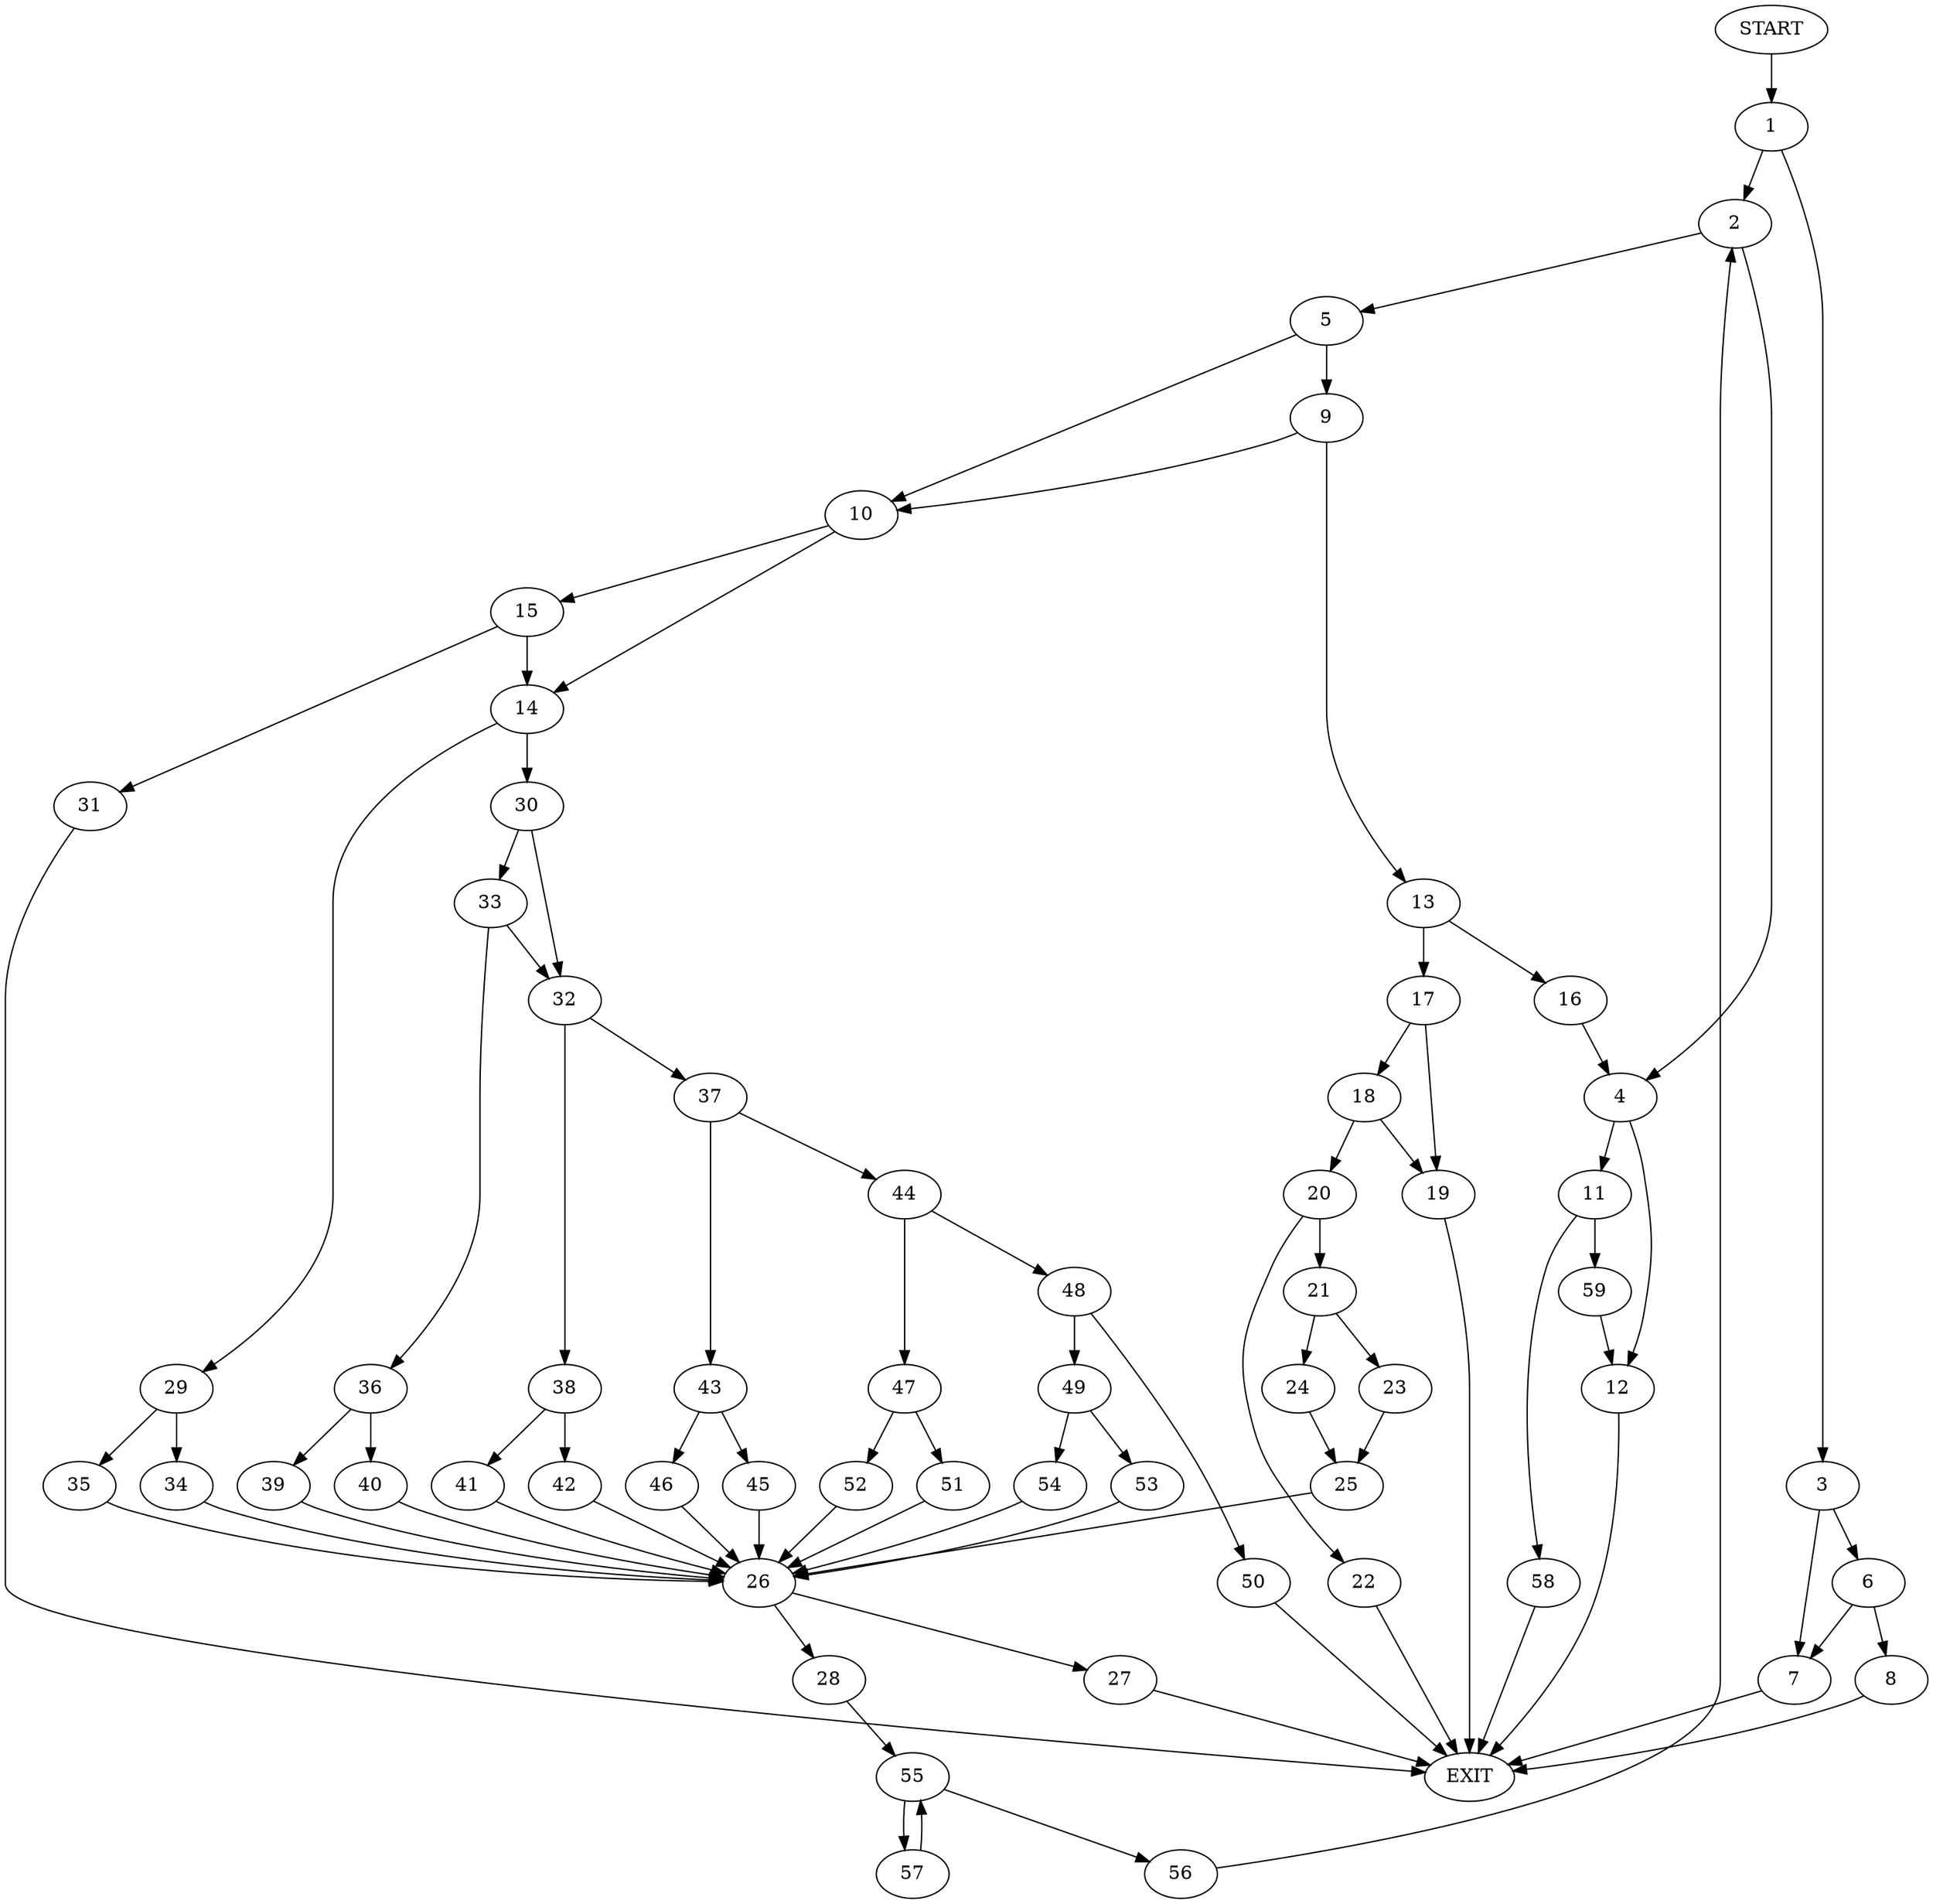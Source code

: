 digraph {
0 [label="START"]
60 [label="EXIT"]
0 -> 1
1 -> 2
1 -> 3
2 -> 4
2 -> 5
3 -> 6
3 -> 7
6 -> 8
6 -> 7
7 -> 60
8 -> 60
5 -> 9
5 -> 10
4 -> 11
4 -> 12
9 -> 13
9 -> 10
10 -> 14
10 -> 15
13 -> 16
13 -> 17
17 -> 18
17 -> 19
16 -> 4
18 -> 19
18 -> 20
19 -> 60
20 -> 21
20 -> 22
22 -> 60
21 -> 23
21 -> 24
24 -> 25
23 -> 25
25 -> 26
26 -> 27
26 -> 28
14 -> 29
14 -> 30
15 -> 14
15 -> 31
31 -> 60
30 -> 32
30 -> 33
29 -> 34
29 -> 35
35 -> 26
34 -> 26
33 -> 32
33 -> 36
32 -> 37
32 -> 38
36 -> 39
36 -> 40
40 -> 26
39 -> 26
38 -> 41
38 -> 42
37 -> 43
37 -> 44
41 -> 26
42 -> 26
43 -> 45
43 -> 46
44 -> 47
44 -> 48
45 -> 26
46 -> 26
48 -> 49
48 -> 50
47 -> 51
47 -> 52
51 -> 26
52 -> 26
49 -> 53
49 -> 54
50 -> 60
54 -> 26
53 -> 26
28 -> 55
27 -> 60
55 -> 56
55 -> 57
57 -> 55
56 -> 2
11 -> 58
11 -> 59
12 -> 60
58 -> 60
59 -> 12
}
